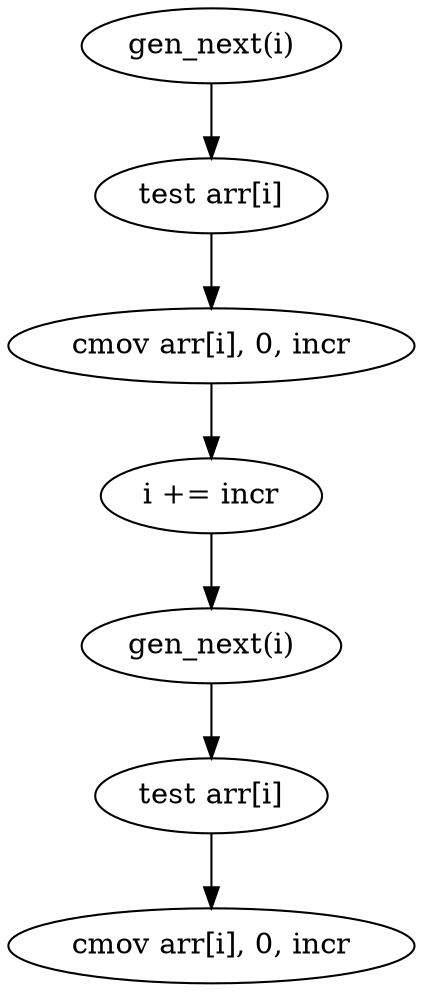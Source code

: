 digraph G {
    I1 [label="gen_next(i)"]
    I2 [label="gen_next(i)"]
    
    A1 [label="test arr[i]"]
    A2 [label="test arr[i]"]

    C1 [label="cmov arr[i], 0, incr"]
    C2 [label="cmov arr[i], 0, incr"]
    
    N1 [label = "i += incr"]
    
    I1 -> A1
    I2 -> A2
    
    A1 -> C1
    A2 -> C2
    
    C1 -> N1
    N1 -> I2
}
